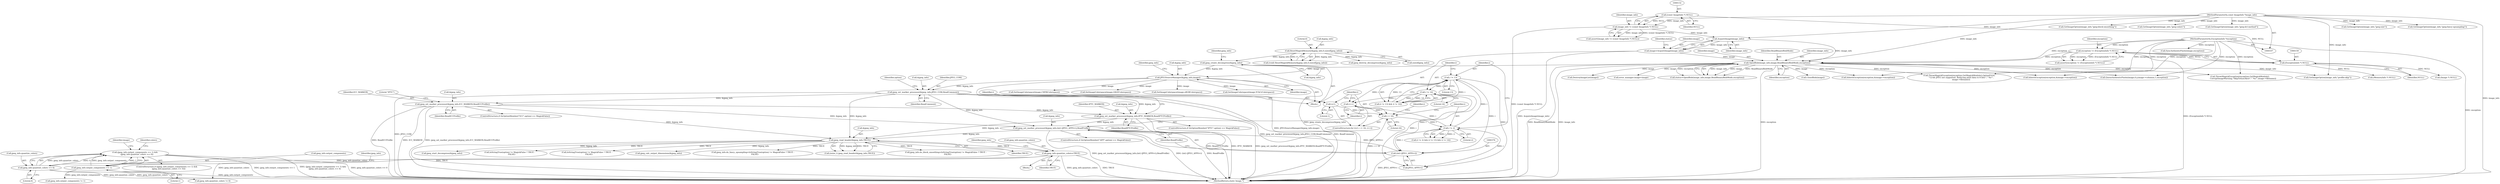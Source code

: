 digraph "1_ImageMagick_58cf5bf4fade82e3b510e8f3463a967278a3e410@del" {
"1000925" [label="(Call,(jpeg_info.output_components == 1) &&\n      (jpeg_info.quantize_colors == 0))"];
"1000926" [label="(Call,jpeg_info.output_components == 1)"];
"1000931" [label="(Call,jpeg_info.quantize_colors == 0)"];
"1000682" [label="(Call,jpeg_info.quantize_colors=TRUE)"];
"1000385" [label="(Call,jpeg_read_header(&jpeg_info,TRUE))"];
"1000372" [label="(Call,jpeg_set_marker_processor(&jpeg_info,(int) (JPEG_APP0+i),ReadProfile))"];
"1000329" [label="(Call,jpeg_set_marker_processor(&jpeg_info,ICC_MARKER,ReadICCProfile))"];
"1000313" [label="(Call,jpeg_set_marker_processor(&jpeg_info,JPEG_COM,ReadComment))"];
"1000309" [label="(Call,JPEGSourceManager(&jpeg_info,image))"];
"1000306" [label="(Call,jpeg_create_decompress(&jpeg_info))"];
"1000207" [label="(Call,ResetMagickMemory(&jpeg_info,0,sizeof(jpeg_info)))"];
"1000179" [label="(Call,OpenBlob(image_info,image,ReadBinaryBlobMode,exception))"];
"1000175" [label="(Call,AcquireImage(image_info))"];
"1000129" [label="(Call,image_info != (const ImageInfo *) NULL)"];
"1000108" [label="(MethodParameterIn,const ImageInfo *image_info)"];
"1000131" [label="(Call,(const ImageInfo *) NULL)"];
"1000173" [label="(Call,image=AcquireImage(image_info))"];
"1000156" [label="(Call,exception != (ExceptionInfo *) NULL)"];
"1000109" [label="(MethodParameterIn,ExceptionInfo *exception)"];
"1000158" [label="(Call,(ExceptionInfo *) NULL)"];
"1000340" [label="(Call,jpeg_set_marker_processor(&jpeg_info,IPTC_MARKER,ReadIPTCProfile))"];
"1000375" [label="(Call,(int) (JPEG_APP0+i))"];
"1000360" [label="(Call,i != 13)"];
"1000356" [label="(Call,i != 2)"];
"1000349" [label="(Call,i < 16)"];
"1000352" [label="(Call,i++)"];
"1000363" [label="(Call,i != 14)"];
"1000346" [label="(Call,i=1)"];
"1000686" [label="(Identifier,TRUE)"];
"1000888" [label="(Call,SetImageColorspace(image,CMYKColorspace))"];
"1000365" [label="(Literal,14)"];
"1000828" [label="(Call,jpeg_start_decompress(&jpeg_info))"];
"1000377" [label="(Call,JPEG_APP0+i)"];
"1000307" [label="(Call,&jpeg_info)"];
"1000205" [label="(Call,(void) ResetMagickMemory(&jpeg_info,0,sizeof(jpeg_info)))"];
"1000366" [label="(ControlStructure,if (IsOptionMember(\"APP\",option) == MagickFalse))"];
"1000340" [label="(Call,jpeg_set_marker_processor(&jpeg_info,IPTC_MARKER,ReadIPTCProfile))"];
"1000108" [label="(MethodParameterIn,const ImageInfo *image_info)"];
"1000683" [label="(Call,jpeg_info.quantize_colors)"];
"1001382" [label="(Call,ThrowMagickException(exception,GetMagickModule(),\n          CorruptImageWarning,\"SkipToSyncByte\",\"`%s'\",image->filename))"];
"1000650" [label="(Call,ThrowMagickException(exception,GetMagickModule(),OptionError,\n      \"12-bit JPEG not supported. Reducing pixel data to 8 bits\",\"`%s'\",\n      image->filename))"];
"1000939" [label="(Identifier,colors)"];
"1000346" [label="(Call,i=1)"];
"1000179" [label="(Call,OpenBlob(image_info,image,ReadBinaryBlobMode,exception))"];
"1000353" [label="(Identifier,i)"];
"1000158" [label="(Call,(ExceptionInfo *) NULL)"];
"1000157" [label="(Identifier,exception)"];
"1000349" [label="(Call,i < 16)"];
"1000183" [label="(Identifier,exception)"];
"1000490" [label="(Call,GetImageOption(image_info,\"jpeg:size\"))"];
"1000178" [label="(Identifier,status)"];
"1000872" [label="(Call,SetImageColorspace(image,GRAYColorspace))"];
"1000208" [label="(Call,&jpeg_info)"];
"1000311" [label="(Identifier,jpeg_info)"];
"1000806" [label="(Call,GetImageOption(image_info,\"jpeg:fancy-upsampling\"))"];
"1000248" [label="(Call,jpeg_destroy_decompress(&jpeg_info))"];
"1000681" [label="(Block,)"];
"1000131" [label="(Call,(const ImageInfo *) NULL)"];
"1000109" [label="(MethodParameterIn,ExceptionInfo *exception)"];
"1000330" [label="(Call,&jpeg_info)"];
"1000332" [label="(Identifier,ICC_MARKER)"];
"1000689" [label="(Identifier,jpeg_info)"];
"1000341" [label="(Call,&jpeg_info)"];
"1000333" [label="(Identifier,ReadICCProfile)"];
"1000317" [label="(Identifier,ReadComment)"];
"1000347" [label="(Identifier,i)"];
"1000380" [label="(Identifier,ReadProfile)"];
"1000319" [label="(Identifier,option)"];
"1000935" [label="(Literal,0)"];
"1000181" [label="(Identifier,image)"];
"1000864" [label="(Call,SetImageColorspace(image,sRGBColorspace))"];
"1000160" [label="(Identifier,NULL)"];
"1000359" [label="(Call,(i != 13) && (i != 14))"];
"1000306" [label="(Call,jpeg_create_decompress(&jpeg_info))"];
"1000343" [label="(Identifier,IPTC_MARKER)"];
"1001185" [label="(Call,jpeg_info.quantize_colors != 0)"];
"1000350" [label="(Identifier,i)"];
"1000232" [label="(Call,(MemoryInfo *) NULL)"];
"1000334" [label="(ControlStructure,if (IsOptionMember(\"IPTC\",option) == MagickFalse))"];
"1001070" [label="(Call,InheritException(exception,&image->exception))"];
"1000372" [label="(Call,jpeg_set_marker_processor(&jpeg_info,(int) (JPEG_APP0+i),ReadProfile))"];
"1000352" [label="(Call,i++)"];
"1000269" [label="(Call,CloseBlob(image))"];
"1000819" [label="(Call,IsStringTrue(option) != MagickFalse ? TRUE :\n      FALSE)"];
"1000194" [label="(Call,(Image *) NULL)"];
"1000710" [label="(Call,IsStringTrue(option) != MagickFalse ? TRUE :\n      FALSE)"];
"1000528" [label="(Call,jpeg_calc_output_dimensions(&jpeg_info))"];
"1000337" [label="(Literal,\"IPTC\")"];
"1000358" [label="(Literal,2)"];
"1000323" [label="(ControlStructure,if (IsOptionMember(\"ICC\",option) == MagickFalse))"];
"1001081" [label="(Call,jpeg_info.output_components != 1)"];
"1000211" [label="(Call,sizeof(jpeg_info))"];
"1000360" [label="(Call,i != 13)"];
"1000207" [label="(Call,ResetMagickMemory(&jpeg_info,0,sizeof(jpeg_info)))"];
"1000927" [label="(Call,jpeg_info.output_components)"];
"1000173" [label="(Call,image=AcquireImage(image_info))"];
"1000110" [label="(Block,)"];
"1000880" [label="(Call,SetImageColorspace(image,YCbCrColorspace))"];
"1000815" [label="(Call,jpeg_info.do_fancy_upsampling=IsStringTrue(option) != MagickFalse ? TRUE :\n      FALSE)"];
"1000130" [label="(Identifier,image_info)"];
"1000351" [label="(Literal,16)"];
"1000924" [label="(ControlStructure,if ((jpeg_info.output_components == 1) &&\n      (jpeg_info.quantize_colors == 0)))"];
"1001792" [label="(Call,SyncAuthenticPixels(image,exception))"];
"1000191" [label="(Call,DestroyImageList(image))"];
"1000175" [label="(Call,AcquireImage(image_info))"];
"1000926" [label="(Call,jpeg_info.output_components == 1)"];
"1000932" [label="(Call,jpeg_info.quantize_colors)"];
"1000345" [label="(ControlStructure,for (i=1; i < 16; i++))"];
"1000309" [label="(Call,JPEGSourceManager(&jpeg_info,image))"];
"1000156" [label="(Call,exception != (ExceptionInfo *) NULL)"];
"1000382" [label="(Identifier,i)"];
"1000315" [label="(Identifier,jpeg_info)"];
"1000320" [label="(Call,GetImageOption(image_info,\"profile:skip\"))"];
"1000133" [label="(Identifier,NULL)"];
"1000314" [label="(Call,&jpeg_info)"];
"1000310" [label="(Call,&jpeg_info)"];
"1000363" [label="(Call,i != 14)"];
"1000930" [label="(Literal,1)"];
"1000356" [label="(Call,i != 2)"];
"1000357" [label="(Identifier,i)"];
"1000174" [label="(Identifier,image)"];
"1000182" [label="(Identifier,ReadBinaryBlobMode)"];
"1000364" [label="(Identifier,i)"];
"1000289" [label="(Call,InheritException(exception,&image->exception))"];
"1000313" [label="(Call,jpeg_set_marker_processor(&jpeg_info,JPEG_COM,ReadComment))"];
"1001397" [label="(Call,QueueAuthenticPixels(image,0,y,image->columns,1,exception))"];
"1000355" [label="(Call,(i != 2) && (i != 13) && (i != 14))"];
"1000176" [label="(Identifier,image_info)"];
"1000235" [label="(Call,error_manager.image=image)"];
"1000362" [label="(Literal,13)"];
"1000128" [label="(Call,assert(image_info != (const ImageInfo *) NULL))"];
"1000361" [label="(Identifier,i)"];
"1000329" [label="(Call,jpeg_set_marker_processor(&jpeg_info,ICC_MARKER,ReadICCProfile))"];
"1000375" [label="(Call,(int) (JPEG_APP0+i))"];
"1000697" [label="(Call,GetImageOption(image_info,\"jpeg:block-smoothing\"))"];
"1000344" [label="(Identifier,ReadIPTCProfile)"];
"1000933" [label="(Identifier,jpeg_info)"];
"1000385" [label="(Call,jpeg_read_header(&jpeg_info,TRUE))"];
"1000129" [label="(Call,image_info != (const ImageInfo *) NULL)"];
"1000348" [label="(Literal,1)"];
"1000312" [label="(Identifier,image)"];
"1001853" [label="(MethodReturn,static Image *)"];
"1000383" [label="(Call,(ssize_t) jpeg_read_header(&jpeg_info,TRUE))"];
"1000316" [label="(Identifier,JPEG_COM)"];
"1000960" [label="(Identifier,image)"];
"1000373" [label="(Call,&jpeg_info)"];
"1000931" [label="(Call,jpeg_info.quantize_colors == 0)"];
"1000672" [label="(Call,GetImageOption(image_info,\"jpeg:colors\"))"];
"1000386" [label="(Call,&jpeg_info)"];
"1000180" [label="(Identifier,image_info)"];
"1000925" [label="(Call,(jpeg_info.output_components == 1) &&\n      (jpeg_info.quantize_colors == 0))"];
"1000706" [label="(Call,jpeg_info.do_block_smoothing=IsStringTrue(option) != MagickFalse ? TRUE :\n      FALSE)"];
"1000724" [label="(Call,GetImageOption(image_info,\"jpeg:dct-method\"))"];
"1000210" [label="(Literal,0)"];
"1000177" [label="(Call,status=OpenBlob(image_info,image,ReadBinaryBlobMode,exception))"];
"1000388" [label="(Identifier,TRUE)"];
"1000682" [label="(Call,jpeg_info.quantize_colors=TRUE)"];
"1000155" [label="(Call,assert(exception != (ExceptionInfo *) NULL))"];
"1000925" -> "1000924"  [label="AST: "];
"1000925" -> "1000926"  [label="CFG: "];
"1000925" -> "1000931"  [label="CFG: "];
"1000926" -> "1000925"  [label="AST: "];
"1000931" -> "1000925"  [label="AST: "];
"1000939" -> "1000925"  [label="CFG: "];
"1000960" -> "1000925"  [label="CFG: "];
"1000925" -> "1001853"  [label="DDG: jpeg_info.output_components == 1"];
"1000925" -> "1001853"  [label="DDG: (jpeg_info.output_components == 1) &&\n      (jpeg_info.quantize_colors == 0)"];
"1000925" -> "1001853"  [label="DDG: jpeg_info.quantize_colors == 0"];
"1000926" -> "1000925"  [label="DDG: jpeg_info.output_components"];
"1000926" -> "1000925"  [label="DDG: 1"];
"1000931" -> "1000925"  [label="DDG: jpeg_info.quantize_colors"];
"1000931" -> "1000925"  [label="DDG: 0"];
"1000926" -> "1000930"  [label="CFG: "];
"1000927" -> "1000926"  [label="AST: "];
"1000930" -> "1000926"  [label="AST: "];
"1000933" -> "1000926"  [label="CFG: "];
"1000926" -> "1001853"  [label="DDG: jpeg_info.output_components"];
"1000926" -> "1001081"  [label="DDG: jpeg_info.output_components"];
"1000931" -> "1000935"  [label="CFG: "];
"1000932" -> "1000931"  [label="AST: "];
"1000935" -> "1000931"  [label="AST: "];
"1000931" -> "1001853"  [label="DDG: jpeg_info.quantize_colors"];
"1000682" -> "1000931"  [label="DDG: jpeg_info.quantize_colors"];
"1000931" -> "1001185"  [label="DDG: jpeg_info.quantize_colors"];
"1000682" -> "1000681"  [label="AST: "];
"1000682" -> "1000686"  [label="CFG: "];
"1000683" -> "1000682"  [label="AST: "];
"1000686" -> "1000682"  [label="AST: "];
"1000689" -> "1000682"  [label="CFG: "];
"1000682" -> "1001853"  [label="DDG: jpeg_info.quantize_colors"];
"1000682" -> "1001853"  [label="DDG: TRUE"];
"1000385" -> "1000682"  [label="DDG: TRUE"];
"1000682" -> "1001185"  [label="DDG: jpeg_info.quantize_colors"];
"1000385" -> "1000383"  [label="AST: "];
"1000385" -> "1000388"  [label="CFG: "];
"1000386" -> "1000385"  [label="AST: "];
"1000388" -> "1000385"  [label="AST: "];
"1000383" -> "1000385"  [label="CFG: "];
"1000385" -> "1001853"  [label="DDG: TRUE"];
"1000385" -> "1000383"  [label="DDG: &jpeg_info"];
"1000385" -> "1000383"  [label="DDG: TRUE"];
"1000372" -> "1000385"  [label="DDG: &jpeg_info"];
"1000329" -> "1000385"  [label="DDG: &jpeg_info"];
"1000313" -> "1000385"  [label="DDG: &jpeg_info"];
"1000340" -> "1000385"  [label="DDG: &jpeg_info"];
"1000385" -> "1000528"  [label="DDG: &jpeg_info"];
"1000385" -> "1000706"  [label="DDG: TRUE"];
"1000385" -> "1000710"  [label="DDG: TRUE"];
"1000385" -> "1000815"  [label="DDG: TRUE"];
"1000385" -> "1000819"  [label="DDG: TRUE"];
"1000385" -> "1000828"  [label="DDG: &jpeg_info"];
"1000372" -> "1000366"  [label="AST: "];
"1000372" -> "1000380"  [label="CFG: "];
"1000373" -> "1000372"  [label="AST: "];
"1000375" -> "1000372"  [label="AST: "];
"1000380" -> "1000372"  [label="AST: "];
"1000353" -> "1000372"  [label="CFG: "];
"1000372" -> "1001853"  [label="DDG: (int) (JPEG_APP0+i)"];
"1000372" -> "1001853"  [label="DDG: ReadProfile"];
"1000372" -> "1001853"  [label="DDG: jpeg_set_marker_processor(&jpeg_info,(int) (JPEG_APP0+i),ReadProfile)"];
"1000329" -> "1000372"  [label="DDG: &jpeg_info"];
"1000313" -> "1000372"  [label="DDG: &jpeg_info"];
"1000340" -> "1000372"  [label="DDG: &jpeg_info"];
"1000375" -> "1000372"  [label="DDG: JPEG_APP0+i"];
"1000329" -> "1000323"  [label="AST: "];
"1000329" -> "1000333"  [label="CFG: "];
"1000330" -> "1000329"  [label="AST: "];
"1000332" -> "1000329"  [label="AST: "];
"1000333" -> "1000329"  [label="AST: "];
"1000337" -> "1000329"  [label="CFG: "];
"1000329" -> "1001853"  [label="DDG: ReadICCProfile"];
"1000329" -> "1001853"  [label="DDG: ICC_MARKER"];
"1000329" -> "1001853"  [label="DDG: jpeg_set_marker_processor(&jpeg_info,ICC_MARKER,ReadICCProfile)"];
"1000313" -> "1000329"  [label="DDG: &jpeg_info"];
"1000329" -> "1000340"  [label="DDG: &jpeg_info"];
"1000313" -> "1000110"  [label="AST: "];
"1000313" -> "1000317"  [label="CFG: "];
"1000314" -> "1000313"  [label="AST: "];
"1000316" -> "1000313"  [label="AST: "];
"1000317" -> "1000313"  [label="AST: "];
"1000319" -> "1000313"  [label="CFG: "];
"1000313" -> "1001853"  [label="DDG: JPEG_COM"];
"1000313" -> "1001853"  [label="DDG: jpeg_set_marker_processor(&jpeg_info,JPEG_COM,ReadComment)"];
"1000313" -> "1001853"  [label="DDG: ReadComment"];
"1000309" -> "1000313"  [label="DDG: &jpeg_info"];
"1000313" -> "1000340"  [label="DDG: &jpeg_info"];
"1000309" -> "1000110"  [label="AST: "];
"1000309" -> "1000312"  [label="CFG: "];
"1000310" -> "1000309"  [label="AST: "];
"1000312" -> "1000309"  [label="AST: "];
"1000315" -> "1000309"  [label="CFG: "];
"1000309" -> "1001853"  [label="DDG: JPEGSourceManager(&jpeg_info,image)"];
"1000306" -> "1000309"  [label="DDG: &jpeg_info"];
"1000179" -> "1000309"  [label="DDG: image"];
"1000309" -> "1000864"  [label="DDG: image"];
"1000309" -> "1000872"  [label="DDG: image"];
"1000309" -> "1000880"  [label="DDG: image"];
"1000309" -> "1000888"  [label="DDG: image"];
"1000306" -> "1000110"  [label="AST: "];
"1000306" -> "1000307"  [label="CFG: "];
"1000307" -> "1000306"  [label="AST: "];
"1000311" -> "1000306"  [label="CFG: "];
"1000306" -> "1001853"  [label="DDG: jpeg_create_decompress(&jpeg_info)"];
"1000207" -> "1000306"  [label="DDG: &jpeg_info"];
"1000207" -> "1000205"  [label="AST: "];
"1000207" -> "1000211"  [label="CFG: "];
"1000208" -> "1000207"  [label="AST: "];
"1000210" -> "1000207"  [label="AST: "];
"1000211" -> "1000207"  [label="AST: "];
"1000205" -> "1000207"  [label="CFG: "];
"1000207" -> "1000205"  [label="DDG: &jpeg_info"];
"1000207" -> "1000205"  [label="DDG: 0"];
"1000207" -> "1000248"  [label="DDG: &jpeg_info"];
"1000179" -> "1000177"  [label="AST: "];
"1000179" -> "1000183"  [label="CFG: "];
"1000180" -> "1000179"  [label="AST: "];
"1000181" -> "1000179"  [label="AST: "];
"1000182" -> "1000179"  [label="AST: "];
"1000183" -> "1000179"  [label="AST: "];
"1000177" -> "1000179"  [label="CFG: "];
"1000179" -> "1001853"  [label="DDG: ReadBinaryBlobMode"];
"1000179" -> "1001853"  [label="DDG: image_info"];
"1000179" -> "1001853"  [label="DDG: exception"];
"1000179" -> "1000177"  [label="DDG: image_info"];
"1000179" -> "1000177"  [label="DDG: image"];
"1000179" -> "1000177"  [label="DDG: ReadBinaryBlobMode"];
"1000179" -> "1000177"  [label="DDG: exception"];
"1000175" -> "1000179"  [label="DDG: image_info"];
"1000108" -> "1000179"  [label="DDG: image_info"];
"1000173" -> "1000179"  [label="DDG: image"];
"1000156" -> "1000179"  [label="DDG: exception"];
"1000109" -> "1000179"  [label="DDG: exception"];
"1000179" -> "1000191"  [label="DDG: image"];
"1000179" -> "1000235"  [label="DDG: image"];
"1000179" -> "1000269"  [label="DDG: image"];
"1000179" -> "1000289"  [label="DDG: exception"];
"1000179" -> "1000320"  [label="DDG: image_info"];
"1000179" -> "1000650"  [label="DDG: exception"];
"1000179" -> "1001070"  [label="DDG: exception"];
"1000179" -> "1001382"  [label="DDG: exception"];
"1000179" -> "1001397"  [label="DDG: exception"];
"1000175" -> "1000173"  [label="AST: "];
"1000175" -> "1000176"  [label="CFG: "];
"1000176" -> "1000175"  [label="AST: "];
"1000173" -> "1000175"  [label="CFG: "];
"1000175" -> "1000173"  [label="DDG: image_info"];
"1000129" -> "1000175"  [label="DDG: image_info"];
"1000108" -> "1000175"  [label="DDG: image_info"];
"1000129" -> "1000128"  [label="AST: "];
"1000129" -> "1000131"  [label="CFG: "];
"1000130" -> "1000129"  [label="AST: "];
"1000131" -> "1000129"  [label="AST: "];
"1000128" -> "1000129"  [label="CFG: "];
"1000129" -> "1001853"  [label="DDG: (const ImageInfo *) NULL"];
"1000129" -> "1000128"  [label="DDG: image_info"];
"1000129" -> "1000128"  [label="DDG: (const ImageInfo *) NULL"];
"1000108" -> "1000129"  [label="DDG: image_info"];
"1000131" -> "1000129"  [label="DDG: NULL"];
"1000108" -> "1000107"  [label="AST: "];
"1000108" -> "1001853"  [label="DDG: image_info"];
"1000108" -> "1000320"  [label="DDG: image_info"];
"1000108" -> "1000490"  [label="DDG: image_info"];
"1000108" -> "1000672"  [label="DDG: image_info"];
"1000108" -> "1000697"  [label="DDG: image_info"];
"1000108" -> "1000724"  [label="DDG: image_info"];
"1000108" -> "1000806"  [label="DDG: image_info"];
"1000131" -> "1000133"  [label="CFG: "];
"1000132" -> "1000131"  [label="AST: "];
"1000133" -> "1000131"  [label="AST: "];
"1000131" -> "1000158"  [label="DDG: NULL"];
"1000173" -> "1000110"  [label="AST: "];
"1000174" -> "1000173"  [label="AST: "];
"1000178" -> "1000173"  [label="CFG: "];
"1000173" -> "1001853"  [label="DDG: AcquireImage(image_info)"];
"1000156" -> "1000155"  [label="AST: "];
"1000156" -> "1000158"  [label="CFG: "];
"1000157" -> "1000156"  [label="AST: "];
"1000158" -> "1000156"  [label="AST: "];
"1000155" -> "1000156"  [label="CFG: "];
"1000156" -> "1001853"  [label="DDG: (ExceptionInfo *) NULL"];
"1000156" -> "1000155"  [label="DDG: exception"];
"1000156" -> "1000155"  [label="DDG: (ExceptionInfo *) NULL"];
"1000109" -> "1000156"  [label="DDG: exception"];
"1000158" -> "1000156"  [label="DDG: NULL"];
"1000109" -> "1000107"  [label="AST: "];
"1000109" -> "1001853"  [label="DDG: exception"];
"1000109" -> "1000289"  [label="DDG: exception"];
"1000109" -> "1000650"  [label="DDG: exception"];
"1000109" -> "1001070"  [label="DDG: exception"];
"1000109" -> "1001382"  [label="DDG: exception"];
"1000109" -> "1001397"  [label="DDG: exception"];
"1000109" -> "1001792"  [label="DDG: exception"];
"1000158" -> "1000160"  [label="CFG: "];
"1000159" -> "1000158"  [label="AST: "];
"1000160" -> "1000158"  [label="AST: "];
"1000158" -> "1000194"  [label="DDG: NULL"];
"1000158" -> "1000232"  [label="DDG: NULL"];
"1000340" -> "1000334"  [label="AST: "];
"1000340" -> "1000344"  [label="CFG: "];
"1000341" -> "1000340"  [label="AST: "];
"1000343" -> "1000340"  [label="AST: "];
"1000344" -> "1000340"  [label="AST: "];
"1000347" -> "1000340"  [label="CFG: "];
"1000340" -> "1001853"  [label="DDG: ReadIPTCProfile"];
"1000340" -> "1001853"  [label="DDG: IPTC_MARKER"];
"1000340" -> "1001853"  [label="DDG: jpeg_set_marker_processor(&jpeg_info,IPTC_MARKER,ReadIPTCProfile)"];
"1000375" -> "1000377"  [label="CFG: "];
"1000376" -> "1000375"  [label="AST: "];
"1000377" -> "1000375"  [label="AST: "];
"1000380" -> "1000375"  [label="CFG: "];
"1000375" -> "1001853"  [label="DDG: JPEG_APP0+i"];
"1000360" -> "1000375"  [label="DDG: i"];
"1000363" -> "1000375"  [label="DDG: i"];
"1000356" -> "1000375"  [label="DDG: i"];
"1000360" -> "1000359"  [label="AST: "];
"1000360" -> "1000362"  [label="CFG: "];
"1000361" -> "1000360"  [label="AST: "];
"1000362" -> "1000360"  [label="AST: "];
"1000364" -> "1000360"  [label="CFG: "];
"1000359" -> "1000360"  [label="CFG: "];
"1000360" -> "1000352"  [label="DDG: i"];
"1000360" -> "1000359"  [label="DDG: i"];
"1000360" -> "1000359"  [label="DDG: 13"];
"1000356" -> "1000360"  [label="DDG: i"];
"1000360" -> "1000363"  [label="DDG: i"];
"1000360" -> "1000377"  [label="DDG: i"];
"1000356" -> "1000355"  [label="AST: "];
"1000356" -> "1000358"  [label="CFG: "];
"1000357" -> "1000356"  [label="AST: "];
"1000358" -> "1000356"  [label="AST: "];
"1000361" -> "1000356"  [label="CFG: "];
"1000355" -> "1000356"  [label="CFG: "];
"1000356" -> "1000352"  [label="DDG: i"];
"1000356" -> "1000355"  [label="DDG: i"];
"1000356" -> "1000355"  [label="DDG: 2"];
"1000349" -> "1000356"  [label="DDG: i"];
"1000356" -> "1000377"  [label="DDG: i"];
"1000349" -> "1000345"  [label="AST: "];
"1000349" -> "1000351"  [label="CFG: "];
"1000350" -> "1000349"  [label="AST: "];
"1000351" -> "1000349"  [label="AST: "];
"1000357" -> "1000349"  [label="CFG: "];
"1000382" -> "1000349"  [label="CFG: "];
"1000349" -> "1001853"  [label="DDG: i < 16"];
"1000352" -> "1000349"  [label="DDG: i"];
"1000346" -> "1000349"  [label="DDG: i"];
"1000352" -> "1000345"  [label="AST: "];
"1000352" -> "1000353"  [label="CFG: "];
"1000353" -> "1000352"  [label="AST: "];
"1000350" -> "1000352"  [label="CFG: "];
"1000363" -> "1000352"  [label="DDG: i"];
"1000363" -> "1000359"  [label="AST: "];
"1000363" -> "1000365"  [label="CFG: "];
"1000364" -> "1000363"  [label="AST: "];
"1000365" -> "1000363"  [label="AST: "];
"1000359" -> "1000363"  [label="CFG: "];
"1000363" -> "1000359"  [label="DDG: i"];
"1000363" -> "1000359"  [label="DDG: 14"];
"1000363" -> "1000377"  [label="DDG: i"];
"1000346" -> "1000345"  [label="AST: "];
"1000346" -> "1000348"  [label="CFG: "];
"1000347" -> "1000346"  [label="AST: "];
"1000348" -> "1000346"  [label="AST: "];
"1000350" -> "1000346"  [label="CFG: "];
}
